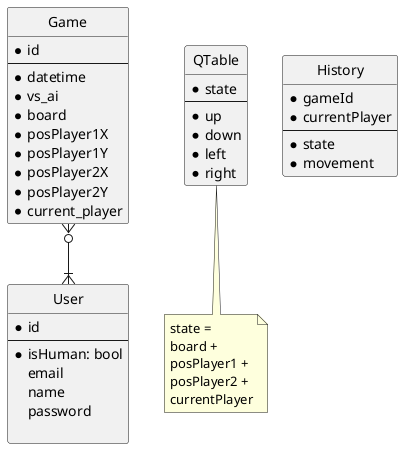 @startuml database

hide circle

entity Game{
    *id
    --
    *datetime
    *vs_ai
    *board
    *posPlayer1X
    *posPlayer1Y
    *posPlayer2X
    *posPlayer2Y
    *current_player
}


entity User{
    *id
    --
    *isHuman: bool
    email
    name
    password

}

entity QTable {
    *state
    --
    *up
    *down
    *left
    *right
}
note bottom
state =
board +
posPlayer1 +
posPlayer2 +
currentPlayer
end note

entity History {
    *gameId
    *currentPlayer
    --
    *state
    *movement
}



Game }o--|{ User
' note left
' à voir si on garde le
' Many To Many
' pour les relations
' --
' joachim :
' oui puisqu'on aura toujours
' soit 2 joueurs l'un contre l'autre -> 2
' soit 1 joueur contre ia -> 1
' soit 2 ia -> 0
' end note

@enduml